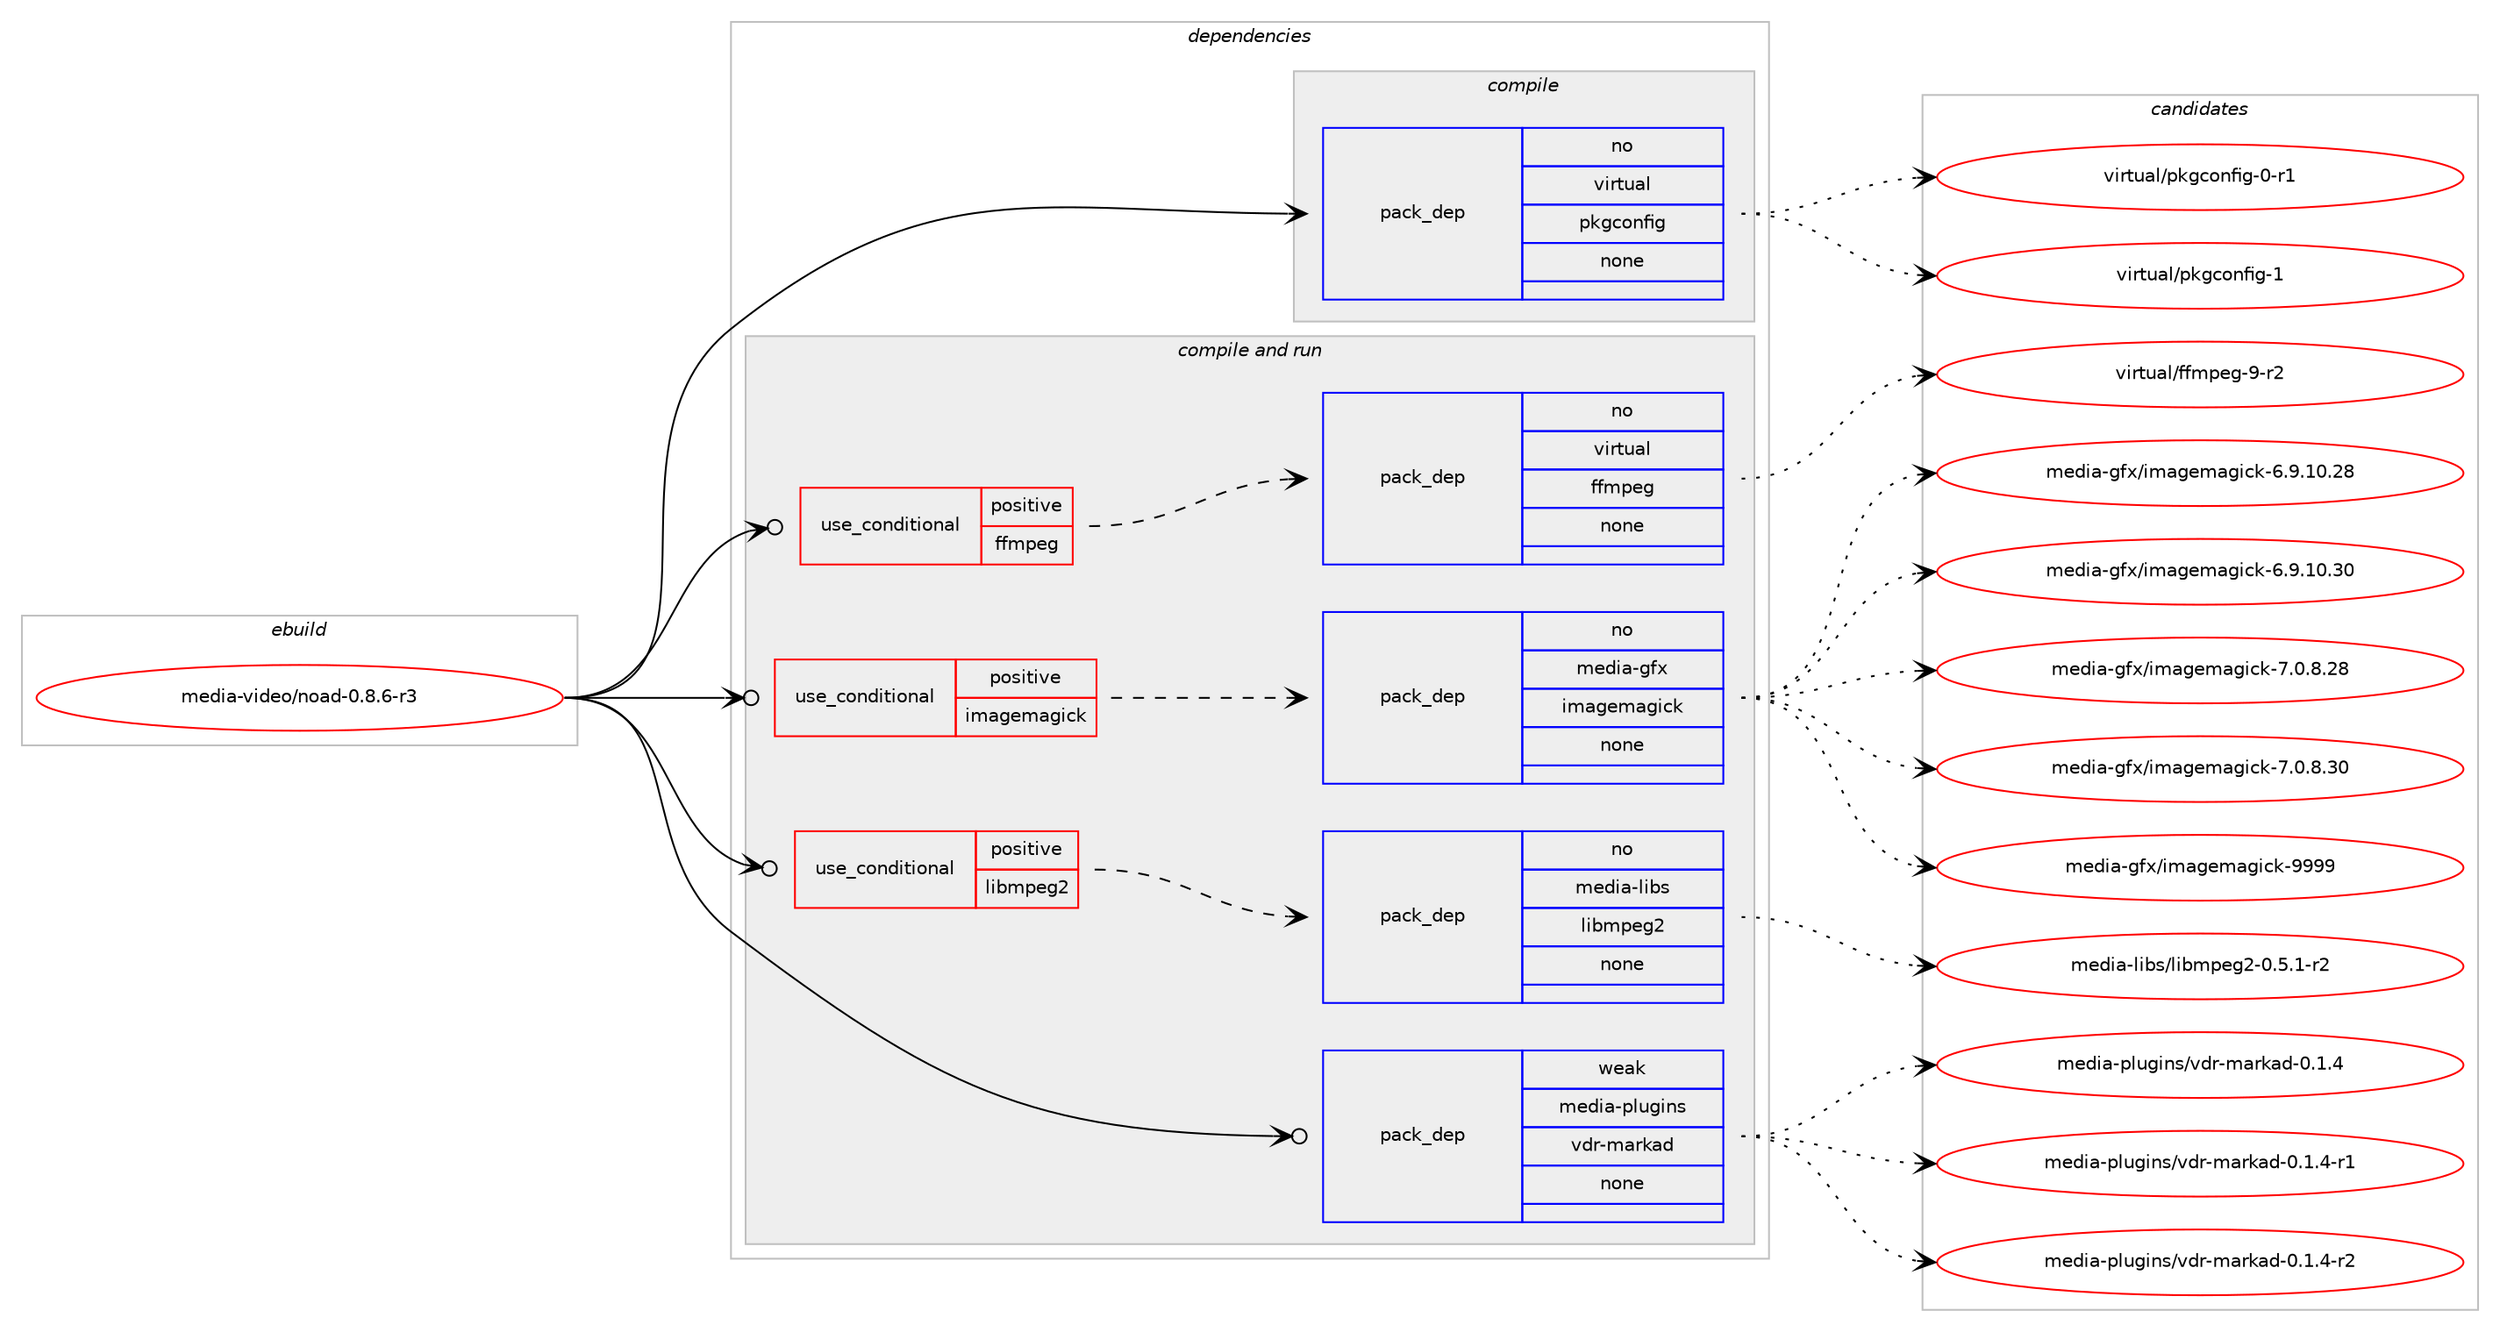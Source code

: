 digraph prolog {

# *************
# Graph options
# *************

newrank=true;
concentrate=true;
compound=true;
graph [rankdir=LR,fontname=Helvetica,fontsize=10,ranksep=1.5];#, ranksep=2.5, nodesep=0.2];
edge  [arrowhead=vee];
node  [fontname=Helvetica,fontsize=10];

# **********
# The ebuild
# **********

subgraph cluster_leftcol {
color=gray;
rank=same;
label=<<i>ebuild</i>>;
id [label="media-video/noad-0.8.6-r3", color=red, width=4, href="../media-video/noad-0.8.6-r3.svg"];
}

# ****************
# The dependencies
# ****************

subgraph cluster_midcol {
color=gray;
label=<<i>dependencies</i>>;
subgraph cluster_compile {
fillcolor="#eeeeee";
style=filled;
label=<<i>compile</i>>;
subgraph pack1172120 {
dependency1639459 [label=<<TABLE BORDER="0" CELLBORDER="1" CELLSPACING="0" CELLPADDING="4" WIDTH="220"><TR><TD ROWSPAN="6" CELLPADDING="30">pack_dep</TD></TR><TR><TD WIDTH="110">no</TD></TR><TR><TD>virtual</TD></TR><TR><TD>pkgconfig</TD></TR><TR><TD>none</TD></TR><TR><TD></TD></TR></TABLE>>, shape=none, color=blue];
}
id:e -> dependency1639459:w [weight=20,style="solid",arrowhead="vee"];
}
subgraph cluster_compileandrun {
fillcolor="#eeeeee";
style=filled;
label=<<i>compile and run</i>>;
subgraph cond440879 {
dependency1639460 [label=<<TABLE BORDER="0" CELLBORDER="1" CELLSPACING="0" CELLPADDING="4"><TR><TD ROWSPAN="3" CELLPADDING="10">use_conditional</TD></TR><TR><TD>positive</TD></TR><TR><TD>ffmpeg</TD></TR></TABLE>>, shape=none, color=red];
subgraph pack1172121 {
dependency1639461 [label=<<TABLE BORDER="0" CELLBORDER="1" CELLSPACING="0" CELLPADDING="4" WIDTH="220"><TR><TD ROWSPAN="6" CELLPADDING="30">pack_dep</TD></TR><TR><TD WIDTH="110">no</TD></TR><TR><TD>virtual</TD></TR><TR><TD>ffmpeg</TD></TR><TR><TD>none</TD></TR><TR><TD></TD></TR></TABLE>>, shape=none, color=blue];
}
dependency1639460:e -> dependency1639461:w [weight=20,style="dashed",arrowhead="vee"];
}
id:e -> dependency1639460:w [weight=20,style="solid",arrowhead="odotvee"];
subgraph cond440880 {
dependency1639462 [label=<<TABLE BORDER="0" CELLBORDER="1" CELLSPACING="0" CELLPADDING="4"><TR><TD ROWSPAN="3" CELLPADDING="10">use_conditional</TD></TR><TR><TD>positive</TD></TR><TR><TD>imagemagick</TD></TR></TABLE>>, shape=none, color=red];
subgraph pack1172122 {
dependency1639463 [label=<<TABLE BORDER="0" CELLBORDER="1" CELLSPACING="0" CELLPADDING="4" WIDTH="220"><TR><TD ROWSPAN="6" CELLPADDING="30">pack_dep</TD></TR><TR><TD WIDTH="110">no</TD></TR><TR><TD>media-gfx</TD></TR><TR><TD>imagemagick</TD></TR><TR><TD>none</TD></TR><TR><TD></TD></TR></TABLE>>, shape=none, color=blue];
}
dependency1639462:e -> dependency1639463:w [weight=20,style="dashed",arrowhead="vee"];
}
id:e -> dependency1639462:w [weight=20,style="solid",arrowhead="odotvee"];
subgraph cond440881 {
dependency1639464 [label=<<TABLE BORDER="0" CELLBORDER="1" CELLSPACING="0" CELLPADDING="4"><TR><TD ROWSPAN="3" CELLPADDING="10">use_conditional</TD></TR><TR><TD>positive</TD></TR><TR><TD>libmpeg2</TD></TR></TABLE>>, shape=none, color=red];
subgraph pack1172123 {
dependency1639465 [label=<<TABLE BORDER="0" CELLBORDER="1" CELLSPACING="0" CELLPADDING="4" WIDTH="220"><TR><TD ROWSPAN="6" CELLPADDING="30">pack_dep</TD></TR><TR><TD WIDTH="110">no</TD></TR><TR><TD>media-libs</TD></TR><TR><TD>libmpeg2</TD></TR><TR><TD>none</TD></TR><TR><TD></TD></TR></TABLE>>, shape=none, color=blue];
}
dependency1639464:e -> dependency1639465:w [weight=20,style="dashed",arrowhead="vee"];
}
id:e -> dependency1639464:w [weight=20,style="solid",arrowhead="odotvee"];
subgraph pack1172124 {
dependency1639466 [label=<<TABLE BORDER="0" CELLBORDER="1" CELLSPACING="0" CELLPADDING="4" WIDTH="220"><TR><TD ROWSPAN="6" CELLPADDING="30">pack_dep</TD></TR><TR><TD WIDTH="110">weak</TD></TR><TR><TD>media-plugins</TD></TR><TR><TD>vdr-markad</TD></TR><TR><TD>none</TD></TR><TR><TD></TD></TR></TABLE>>, shape=none, color=blue];
}
id:e -> dependency1639466:w [weight=20,style="solid",arrowhead="odotvee"];
}
subgraph cluster_run {
fillcolor="#eeeeee";
style=filled;
label=<<i>run</i>>;
}
}

# **************
# The candidates
# **************

subgraph cluster_choices {
rank=same;
color=gray;
label=<<i>candidates</i>>;

subgraph choice1172120 {
color=black;
nodesep=1;
choice11810511411611797108471121071039911111010210510345484511449 [label="virtual/pkgconfig-0-r1", color=red, width=4,href="../virtual/pkgconfig-0-r1.svg"];
choice1181051141161179710847112107103991111101021051034549 [label="virtual/pkgconfig-1", color=red, width=4,href="../virtual/pkgconfig-1.svg"];
dependency1639459:e -> choice11810511411611797108471121071039911111010210510345484511449:w [style=dotted,weight="100"];
dependency1639459:e -> choice1181051141161179710847112107103991111101021051034549:w [style=dotted,weight="100"];
}
subgraph choice1172121 {
color=black;
nodesep=1;
choice118105114116117971084710210210911210110345574511450 [label="virtual/ffmpeg-9-r2", color=red, width=4,href="../virtual/ffmpeg-9-r2.svg"];
dependency1639461:e -> choice118105114116117971084710210210911210110345574511450:w [style=dotted,weight="100"];
}
subgraph choice1172122 {
color=black;
nodesep=1;
choice10910110010597451031021204710510997103101109971031059910745544657464948465056 [label="media-gfx/imagemagick-6.9.10.28", color=red, width=4,href="../media-gfx/imagemagick-6.9.10.28.svg"];
choice10910110010597451031021204710510997103101109971031059910745544657464948465148 [label="media-gfx/imagemagick-6.9.10.30", color=red, width=4,href="../media-gfx/imagemagick-6.9.10.30.svg"];
choice109101100105974510310212047105109971031011099710310599107455546484656465056 [label="media-gfx/imagemagick-7.0.8.28", color=red, width=4,href="../media-gfx/imagemagick-7.0.8.28.svg"];
choice109101100105974510310212047105109971031011099710310599107455546484656465148 [label="media-gfx/imagemagick-7.0.8.30", color=red, width=4,href="../media-gfx/imagemagick-7.0.8.30.svg"];
choice1091011001059745103102120471051099710310110997103105991074557575757 [label="media-gfx/imagemagick-9999", color=red, width=4,href="../media-gfx/imagemagick-9999.svg"];
dependency1639463:e -> choice10910110010597451031021204710510997103101109971031059910745544657464948465056:w [style=dotted,weight="100"];
dependency1639463:e -> choice10910110010597451031021204710510997103101109971031059910745544657464948465148:w [style=dotted,weight="100"];
dependency1639463:e -> choice109101100105974510310212047105109971031011099710310599107455546484656465056:w [style=dotted,weight="100"];
dependency1639463:e -> choice109101100105974510310212047105109971031011099710310599107455546484656465148:w [style=dotted,weight="100"];
dependency1639463:e -> choice1091011001059745103102120471051099710310110997103105991074557575757:w [style=dotted,weight="100"];
}
subgraph choice1172123 {
color=black;
nodesep=1;
choice1091011001059745108105981154710810598109112101103504548465346494511450 [label="media-libs/libmpeg2-0.5.1-r2", color=red, width=4,href="../media-libs/libmpeg2-0.5.1-r2.svg"];
dependency1639465:e -> choice1091011001059745108105981154710810598109112101103504548465346494511450:w [style=dotted,weight="100"];
}
subgraph choice1172124 {
color=black;
nodesep=1;
choice109101100105974511210811710310511011547118100114451099711410797100454846494652 [label="media-plugins/vdr-markad-0.1.4", color=red, width=4,href="../media-plugins/vdr-markad-0.1.4.svg"];
choice1091011001059745112108117103105110115471181001144510997114107971004548464946524511449 [label="media-plugins/vdr-markad-0.1.4-r1", color=red, width=4,href="../media-plugins/vdr-markad-0.1.4-r1.svg"];
choice1091011001059745112108117103105110115471181001144510997114107971004548464946524511450 [label="media-plugins/vdr-markad-0.1.4-r2", color=red, width=4,href="../media-plugins/vdr-markad-0.1.4-r2.svg"];
dependency1639466:e -> choice109101100105974511210811710310511011547118100114451099711410797100454846494652:w [style=dotted,weight="100"];
dependency1639466:e -> choice1091011001059745112108117103105110115471181001144510997114107971004548464946524511449:w [style=dotted,weight="100"];
dependency1639466:e -> choice1091011001059745112108117103105110115471181001144510997114107971004548464946524511450:w [style=dotted,weight="100"];
}
}

}
